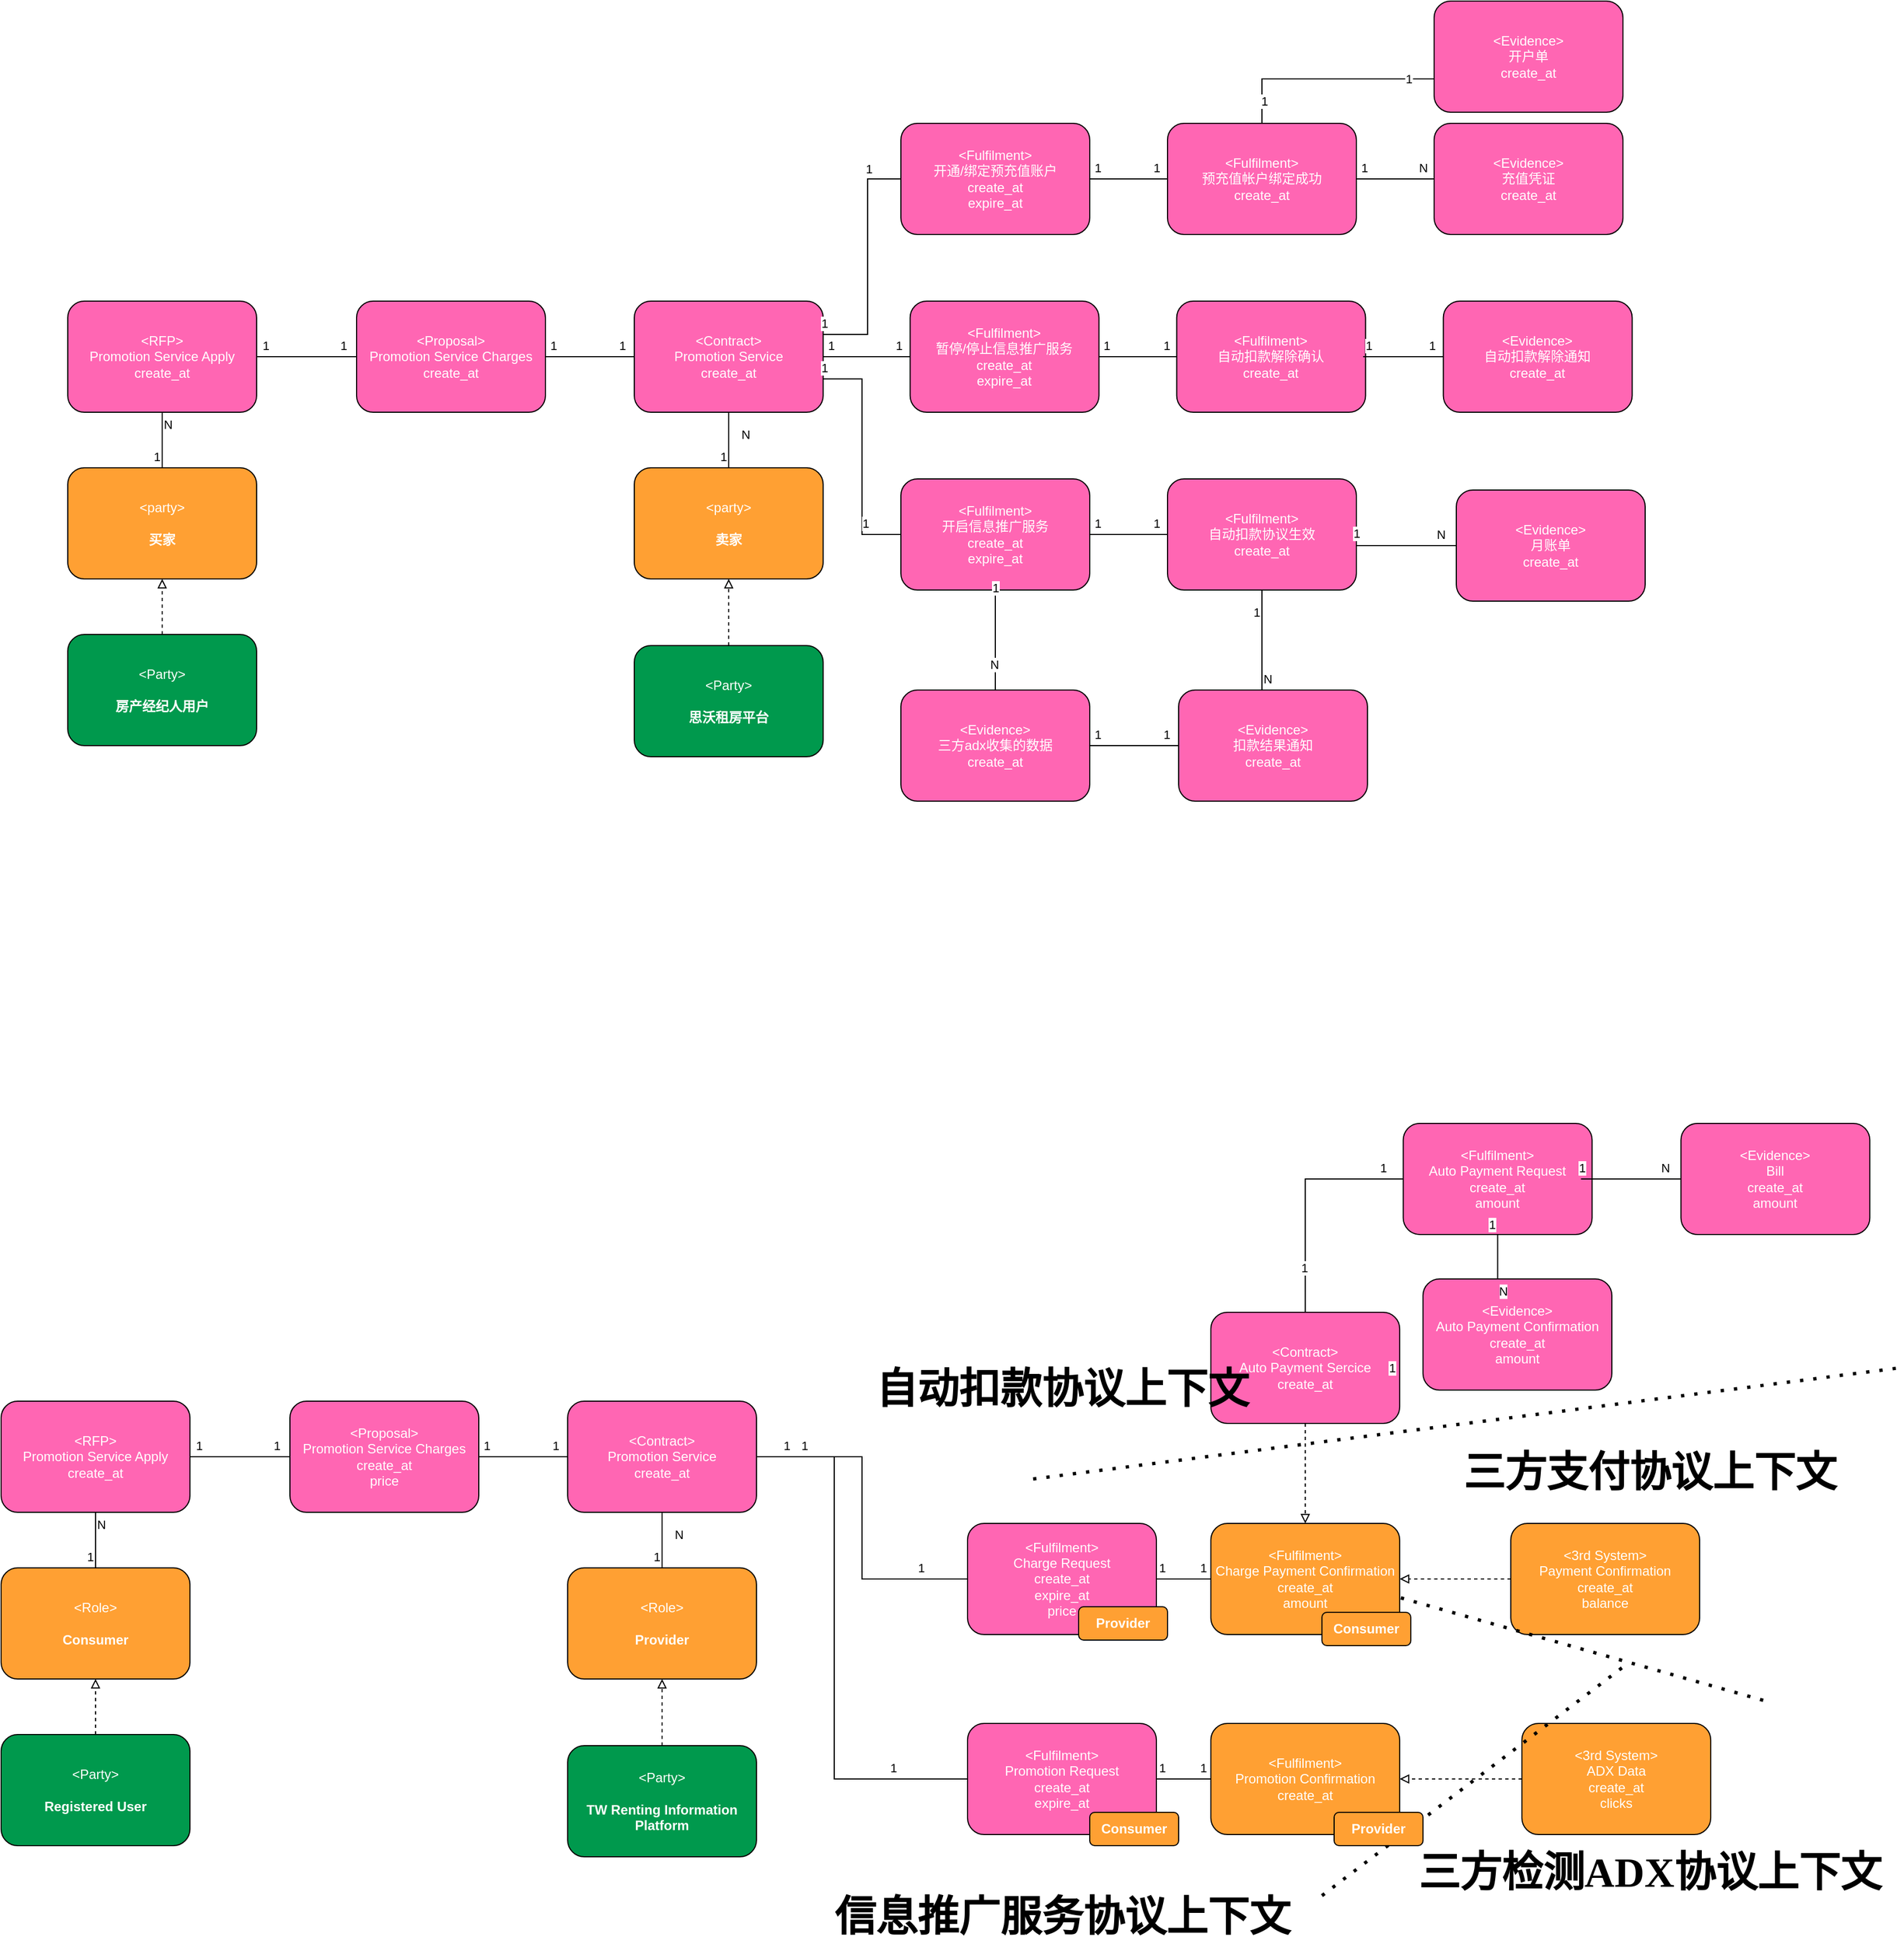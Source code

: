 <mxfile version="16.2.2" type="github">
  <diagram id="SvmL4DOkmR6AOWgww_nx" name="Page-1">
    <mxGraphModel dx="2021" dy="1094" grid="1" gridSize="10" guides="1" tooltips="1" connect="1" arrows="1" fold="1" page="1" pageScale="1" pageWidth="3300" pageHeight="4681" background="none" math="0" shadow="0">
      <root>
        <mxCell id="0" />
        <mxCell id="1" parent="0" />
        <object label="&lt;font color=&quot;#ffffff&quot;&gt;&amp;lt;%type%&amp;gt;&lt;br&gt;%name%&lt;br&gt;%createAt%&lt;br&gt;&lt;/font&gt;" placeholders="1" type="Proposal" name="Promotion Service Charges" createAt="create_at" id="SMkMiiwuOo15J6uWJtSO-1">
          <mxCell style="rounded=1;whiteSpace=wrap;html=1;fillColor=#FF66B3;noLabel=0;comic=0;recursiveResize=1;" vertex="1" parent="1">
            <mxGeometry x="1390" y="450" width="170" height="100" as="geometry" />
          </mxCell>
        </object>
        <object label="&lt;font color=&quot;#ffffff&quot;&gt;&amp;lt;%type%&amp;gt;&lt;br&gt;%name%&lt;br&gt;%createAt%&lt;br&gt;&lt;/font&gt;" placeholders="1" type="Contract" name="Promotion Service" createAt="create_at" id="SMkMiiwuOo15J6uWJtSO-2">
          <mxCell style="rounded=1;whiteSpace=wrap;html=1;fillColor=#FF66B3;noLabel=0;comic=0;recursiveResize=1;" vertex="1" parent="1">
            <mxGeometry x="1640" y="450" width="170" height="100" as="geometry" />
          </mxCell>
        </object>
        <object label="&lt;font color=&quot;#ffffff&quot;&gt;&amp;lt;%type%&amp;gt;&lt;br&gt;%name%&lt;br&gt;%createAt%&lt;br&gt;%expireAt%&lt;br&gt;&lt;/font&gt;" placeholders="1" type="Fulfilment" name="开启信息推广服务" createAt="create_at" expireAt="expire_at" id="SMkMiiwuOo15J6uWJtSO-3">
          <mxCell style="rounded=1;whiteSpace=wrap;html=1;fillColor=#FF66B3;noLabel=0;comic=0;recursiveResize=1;" vertex="1" parent="1">
            <mxGeometry x="1880" y="610" width="170" height="100" as="geometry" />
          </mxCell>
        </object>
        <object label="&lt;font color=&quot;#ffffff&quot;&gt;&amp;lt;%type%&amp;gt;&lt;br&gt;%name%&lt;br&gt;%createAt%&lt;br&gt;&lt;/font&gt;" placeholders="1" type="Fulfilment" name="自动扣款解除确认" createAt="create_at" id="SMkMiiwuOo15J6uWJtSO-4">
          <mxCell style="rounded=1;whiteSpace=wrap;html=1;fillColor=#FF66B3;noLabel=0;comic=0;recursiveResize=1;" vertex="1" parent="1">
            <mxGeometry x="2128.3" y="450" width="170" height="100" as="geometry" />
          </mxCell>
        </object>
        <object label="&lt;font color=&quot;#ffffff&quot;&gt;&amp;lt;%type%&amp;gt;&lt;br&gt;%name%&lt;br&gt;%createAt%&lt;br&gt;&lt;/font&gt;" placeholders="1" type="Fulfilment" name="自动扣款协议生效" createAt="create_at" id="SMkMiiwuOo15J6uWJtSO-5">
          <mxCell style="rounded=1;whiteSpace=wrap;html=1;fillColor=#FF66B3;noLabel=0;comic=0;recursiveResize=1;" vertex="1" parent="1">
            <mxGeometry x="2120" y="610" width="170" height="100" as="geometry" />
          </mxCell>
        </object>
        <object label="&lt;font color=&quot;#ffffff&quot;&gt;&amp;lt;%type%&amp;gt;&lt;br&gt;%name%&lt;br&gt;%createAt%&lt;br&gt;%expireAt%&lt;br&gt;&lt;/font&gt;" placeholders="1" type="Fulfilment" name="暂停/停止信息推广服务" createAt="create_at" expireAt="expire_at" id="SMkMiiwuOo15J6uWJtSO-6">
          <mxCell style="rounded=1;whiteSpace=wrap;html=1;fillColor=#FF66B3;noLabel=0;comic=0;recursiveResize=1;" vertex="1" parent="1">
            <mxGeometry x="1888.3" y="450" width="170" height="100" as="geometry" />
          </mxCell>
        </object>
        <object label="&lt;font color=&quot;#ffffff&quot;&gt;&amp;lt;%type%&amp;gt;&lt;br&gt;%name%&lt;br&gt;%createAt%&lt;br&gt;&lt;/font&gt;" placeholders="1" type="Evidence" name="扣款结果通知" createAt="create_at" id="SMkMiiwuOo15J6uWJtSO-11">
          <mxCell style="rounded=1;whiteSpace=wrap;html=1;fillColor=#FF66B3;noLabel=0;comic=0;recursiveResize=1;" vertex="1" parent="1">
            <mxGeometry x="2130" y="800" width="170" height="100" as="geometry" />
          </mxCell>
        </object>
        <object label="&lt;font color=&quot;#ffffff&quot;&gt;&amp;lt;%type%&amp;gt;&lt;br&gt;%name%&lt;br&gt;%createAt%&lt;br&gt;&lt;/font&gt;" placeholders="1" type="Evidence" name="三方adx收集的数据" createAt="create_at" id="SMkMiiwuOo15J6uWJtSO-12">
          <mxCell style="rounded=1;whiteSpace=wrap;html=1;fillColor=#FF66B3;noLabel=0;comic=0;recursiveResize=1;" vertex="1" parent="1">
            <mxGeometry x="1880" y="800" width="170" height="100" as="geometry" />
          </mxCell>
        </object>
        <mxCell id="SMkMiiwuOo15J6uWJtSO-13" style="edgeStyle=orthogonalEdgeStyle;rounded=0;orthogonalLoop=1;jettySize=auto;html=1;exitX=1;exitY=0.5;exitDx=0;exitDy=0;entryX=0;entryY=0.5;entryDx=0;entryDy=0;endArrow=none;endFill=0;" edge="1" parent="1" source="SMkMiiwuOo15J6uWJtSO-1" target="SMkMiiwuOo15J6uWJtSO-2">
          <mxGeometry relative="1" as="geometry">
            <mxPoint x="1670" y="510" as="sourcePoint" />
            <mxPoint x="1770" y="510" as="targetPoint" />
          </mxGeometry>
        </mxCell>
        <mxCell id="SMkMiiwuOo15J6uWJtSO-14" value="1" style="edgeLabel;html=1;align=center;verticalAlign=middle;resizable=0;points=[];" vertex="1" connectable="0" parent="SMkMiiwuOo15J6uWJtSO-13">
          <mxGeometry x="-0.82" relative="1" as="geometry">
            <mxPoint y="-10" as="offset" />
          </mxGeometry>
        </mxCell>
        <mxCell id="SMkMiiwuOo15J6uWJtSO-15" value="1" style="edgeLabel;html=1;align=center;verticalAlign=middle;resizable=0;points=[];" vertex="1" connectable="0" parent="SMkMiiwuOo15J6uWJtSO-13">
          <mxGeometry x="0.72" y="-1" relative="1" as="geometry">
            <mxPoint y="-11" as="offset" />
          </mxGeometry>
        </mxCell>
        <mxCell id="SMkMiiwuOo15J6uWJtSO-17" style="edgeStyle=orthogonalEdgeStyle;rounded=0;orthogonalLoop=1;jettySize=auto;html=1;exitX=1;exitY=0.5;exitDx=0;exitDy=0;entryX=0;entryY=0.5;entryDx=0;entryDy=0;endArrow=none;endFill=0;" edge="1" parent="1" source="SMkMiiwuOo15J6uWJtSO-2" target="SMkMiiwuOo15J6uWJtSO-6">
          <mxGeometry relative="1" as="geometry">
            <mxPoint x="1670" y="510" as="sourcePoint" />
            <mxPoint x="1770" y="510" as="targetPoint" />
            <Array as="points">
              <mxPoint x="1860" y="500" />
              <mxPoint x="1860" y="500" />
            </Array>
          </mxGeometry>
        </mxCell>
        <mxCell id="SMkMiiwuOo15J6uWJtSO-18" value="1" style="edgeLabel;html=1;align=center;verticalAlign=middle;resizable=0;points=[];" vertex="1" connectable="0" parent="SMkMiiwuOo15J6uWJtSO-17">
          <mxGeometry x="-0.82" relative="1" as="geometry">
            <mxPoint y="-10" as="offset" />
          </mxGeometry>
        </mxCell>
        <mxCell id="SMkMiiwuOo15J6uWJtSO-19" value="1" style="edgeLabel;html=1;align=center;verticalAlign=middle;resizable=0;points=[];" vertex="1" connectable="0" parent="SMkMiiwuOo15J6uWJtSO-17">
          <mxGeometry x="0.72" y="-1" relative="1" as="geometry">
            <mxPoint y="-11" as="offset" />
          </mxGeometry>
        </mxCell>
        <mxCell id="SMkMiiwuOo15J6uWJtSO-20" style="edgeStyle=orthogonalEdgeStyle;rounded=0;orthogonalLoop=1;jettySize=auto;html=1;exitX=1;exitY=0.5;exitDx=0;exitDy=0;entryX=0;entryY=0.5;entryDx=0;entryDy=0;endArrow=none;endFill=0;" edge="1" parent="1" source="SMkMiiwuOo15J6uWJtSO-2" target="SMkMiiwuOo15J6uWJtSO-3">
          <mxGeometry relative="1" as="geometry">
            <mxPoint x="1820" y="510" as="sourcePoint" />
            <mxPoint x="1890" y="450" as="targetPoint" />
            <Array as="points">
              <mxPoint x="1810" y="520" />
              <mxPoint x="1845" y="520" />
              <mxPoint x="1845" y="660" />
            </Array>
          </mxGeometry>
        </mxCell>
        <mxCell id="SMkMiiwuOo15J6uWJtSO-21" value="1" style="edgeLabel;html=1;align=center;verticalAlign=middle;resizable=0;points=[];" vertex="1" connectable="0" parent="SMkMiiwuOo15J6uWJtSO-20">
          <mxGeometry x="-0.82" relative="1" as="geometry">
            <mxPoint y="-10" as="offset" />
          </mxGeometry>
        </mxCell>
        <mxCell id="SMkMiiwuOo15J6uWJtSO-22" value="1" style="edgeLabel;html=1;align=center;verticalAlign=middle;resizable=0;points=[];" vertex="1" connectable="0" parent="SMkMiiwuOo15J6uWJtSO-20">
          <mxGeometry x="0.72" y="-1" relative="1" as="geometry">
            <mxPoint y="-11" as="offset" />
          </mxGeometry>
        </mxCell>
        <mxCell id="SMkMiiwuOo15J6uWJtSO-23" style="edgeStyle=orthogonalEdgeStyle;rounded=0;orthogonalLoop=1;jettySize=auto;html=1;exitX=1;exitY=0.5;exitDx=0;exitDy=0;entryX=0;entryY=0.5;entryDx=0;entryDy=0;endArrow=none;endFill=0;" edge="1" parent="1" source="SMkMiiwuOo15J6uWJtSO-3" target="SMkMiiwuOo15J6uWJtSO-5">
          <mxGeometry relative="1" as="geometry">
            <mxPoint x="1820" y="550" as="sourcePoint" />
            <mxPoint x="1890" y="670" as="targetPoint" />
            <Array as="points">
              <mxPoint x="2100" y="660" />
              <mxPoint x="2100" y="660" />
            </Array>
          </mxGeometry>
        </mxCell>
        <mxCell id="SMkMiiwuOo15J6uWJtSO-24" value="1" style="edgeLabel;html=1;align=center;verticalAlign=middle;resizable=0;points=[];" vertex="1" connectable="0" parent="SMkMiiwuOo15J6uWJtSO-23">
          <mxGeometry x="-0.82" relative="1" as="geometry">
            <mxPoint y="-10" as="offset" />
          </mxGeometry>
        </mxCell>
        <mxCell id="SMkMiiwuOo15J6uWJtSO-25" value="1" style="edgeLabel;html=1;align=center;verticalAlign=middle;resizable=0;points=[];" vertex="1" connectable="0" parent="SMkMiiwuOo15J6uWJtSO-23">
          <mxGeometry x="0.72" y="-1" relative="1" as="geometry">
            <mxPoint y="-11" as="offset" />
          </mxGeometry>
        </mxCell>
        <mxCell id="SMkMiiwuOo15J6uWJtSO-26" style="edgeStyle=orthogonalEdgeStyle;rounded=0;orthogonalLoop=1;jettySize=auto;html=1;exitX=1;exitY=0.5;exitDx=0;exitDy=0;entryX=0;entryY=0.5;entryDx=0;entryDy=0;endArrow=none;endFill=0;" edge="1" parent="1" source="SMkMiiwuOo15J6uWJtSO-6" target="SMkMiiwuOo15J6uWJtSO-4">
          <mxGeometry relative="1" as="geometry">
            <mxPoint x="2056.08" y="690" as="sourcePoint" />
            <mxPoint x="2126.08" y="690" as="targetPoint" />
            <Array as="points">
              <mxPoint x="2091.08" y="500" />
              <mxPoint x="2091.08" y="500" />
            </Array>
          </mxGeometry>
        </mxCell>
        <mxCell id="SMkMiiwuOo15J6uWJtSO-27" value="1" style="edgeLabel;html=1;align=center;verticalAlign=middle;resizable=0;points=[];" vertex="1" connectable="0" parent="SMkMiiwuOo15J6uWJtSO-26">
          <mxGeometry x="-0.82" relative="1" as="geometry">
            <mxPoint y="-10" as="offset" />
          </mxGeometry>
        </mxCell>
        <mxCell id="SMkMiiwuOo15J6uWJtSO-28" value="1" style="edgeLabel;html=1;align=center;verticalAlign=middle;resizable=0;points=[];" vertex="1" connectable="0" parent="SMkMiiwuOo15J6uWJtSO-26">
          <mxGeometry x="0.72" y="-1" relative="1" as="geometry">
            <mxPoint y="-11" as="offset" />
          </mxGeometry>
        </mxCell>
        <object label="&lt;font color=&quot;#ffffff&quot;&gt;&amp;lt;%type%&amp;gt;&lt;br&gt;%name%&lt;br&gt;%createAt%&lt;br&gt;&lt;/font&gt;" placeholders="1" type="Evidence" name="自动扣款解除通知" createAt="create_at" id="SMkMiiwuOo15J6uWJtSO-29">
          <mxCell style="rounded=1;whiteSpace=wrap;html=1;fillColor=#FF66B3;noLabel=0;comic=0;recursiveResize=1;" vertex="1" parent="1">
            <mxGeometry x="2368.3" y="450" width="170" height="100" as="geometry" />
          </mxCell>
        </object>
        <mxCell id="SMkMiiwuOo15J6uWJtSO-31" style="edgeStyle=orthogonalEdgeStyle;rounded=0;orthogonalLoop=1;jettySize=auto;html=1;exitX=1;exitY=0.5;exitDx=0;exitDy=0;entryX=0;entryY=0.5;entryDx=0;entryDy=0;endArrow=none;endFill=0;" edge="1" parent="1" source="SMkMiiwuOo15J6uWJtSO-4" target="SMkMiiwuOo15J6uWJtSO-29">
          <mxGeometry relative="1" as="geometry">
            <mxPoint x="1776.08" y="570" as="sourcePoint" />
            <mxPoint x="1876.08" y="570" as="targetPoint" />
            <Array as="points">
              <mxPoint x="2296.08" y="500" />
              <mxPoint x="2296.08" y="500" />
            </Array>
          </mxGeometry>
        </mxCell>
        <mxCell id="SMkMiiwuOo15J6uWJtSO-32" value="1" style="edgeLabel;html=1;align=center;verticalAlign=middle;resizable=0;points=[];" vertex="1" connectable="0" parent="SMkMiiwuOo15J6uWJtSO-31">
          <mxGeometry x="-0.82" relative="1" as="geometry">
            <mxPoint y="-10" as="offset" />
          </mxGeometry>
        </mxCell>
        <mxCell id="SMkMiiwuOo15J6uWJtSO-33" value="1" style="edgeLabel;html=1;align=center;verticalAlign=middle;resizable=0;points=[];" vertex="1" connectable="0" parent="SMkMiiwuOo15J6uWJtSO-31">
          <mxGeometry x="0.72" y="-1" relative="1" as="geometry">
            <mxPoint y="-11" as="offset" />
          </mxGeometry>
        </mxCell>
        <mxCell id="SMkMiiwuOo15J6uWJtSO-37" style="edgeStyle=orthogonalEdgeStyle;rounded=0;orthogonalLoop=1;jettySize=auto;html=1;exitX=1;exitY=0.5;exitDx=0;exitDy=0;endArrow=none;endFill=0;entryX=0;entryY=0.5;entryDx=0;entryDy=0;" edge="1" parent="1" source="SMkMiiwuOo15J6uWJtSO-12" target="SMkMiiwuOo15J6uWJtSO-11">
          <mxGeometry relative="1" as="geometry">
            <mxPoint x="2120" y="860" as="sourcePoint" />
            <mxPoint x="2180" y="850" as="targetPoint" />
            <Array as="points" />
          </mxGeometry>
        </mxCell>
        <mxCell id="SMkMiiwuOo15J6uWJtSO-38" value="1" style="edgeLabel;html=1;align=center;verticalAlign=middle;resizable=0;points=[];" vertex="1" connectable="0" parent="SMkMiiwuOo15J6uWJtSO-37">
          <mxGeometry x="-0.82" relative="1" as="geometry">
            <mxPoint y="-10" as="offset" />
          </mxGeometry>
        </mxCell>
        <mxCell id="SMkMiiwuOo15J6uWJtSO-39" value="1" style="edgeLabel;html=1;align=center;verticalAlign=middle;resizable=0;points=[];" vertex="1" connectable="0" parent="SMkMiiwuOo15J6uWJtSO-37">
          <mxGeometry x="0.72" y="-1" relative="1" as="geometry">
            <mxPoint y="-11" as="offset" />
          </mxGeometry>
        </mxCell>
        <mxCell id="SMkMiiwuOo15J6uWJtSO-40" style="edgeStyle=orthogonalEdgeStyle;rounded=0;orthogonalLoop=1;jettySize=auto;html=1;exitX=0.5;exitY=1;exitDx=0;exitDy=0;endArrow=none;endFill=0;entryX=0.5;entryY=0;entryDx=0;entryDy=0;" edge="1" parent="1" source="SMkMiiwuOo15J6uWJtSO-3" target="SMkMiiwuOo15J6uWJtSO-12">
          <mxGeometry relative="1" as="geometry">
            <mxPoint x="1780" y="670" as="sourcePoint" />
            <mxPoint x="2040" y="790" as="targetPoint" />
          </mxGeometry>
        </mxCell>
        <mxCell id="SMkMiiwuOo15J6uWJtSO-41" value="1" style="edgeLabel;html=1;align=center;verticalAlign=middle;resizable=0;points=[];" vertex="1" connectable="0" parent="SMkMiiwuOo15J6uWJtSO-40">
          <mxGeometry x="-0.82" relative="1" as="geometry">
            <mxPoint y="-10" as="offset" />
          </mxGeometry>
        </mxCell>
        <mxCell id="SMkMiiwuOo15J6uWJtSO-42" value="N" style="edgeLabel;html=1;align=center;verticalAlign=middle;resizable=0;points=[];" vertex="1" connectable="0" parent="SMkMiiwuOo15J6uWJtSO-40">
          <mxGeometry x="0.72" y="-1" relative="1" as="geometry">
            <mxPoint y="-11" as="offset" />
          </mxGeometry>
        </mxCell>
        <object label="" n="1" m="*" id="SMkMiiwuOo15J6uWJtSO-43">
          <mxCell style="edgeStyle=orthogonalEdgeStyle;rounded=0;orthogonalLoop=1;jettySize=auto;html=1;exitX=0.5;exitY=1;exitDx=0;exitDy=0;endArrow=none;endFill=0;" edge="1" parent="1" source="SMkMiiwuOo15J6uWJtSO-5" target="SMkMiiwuOo15J6uWJtSO-11">
            <mxGeometry relative="1" as="geometry">
              <mxPoint x="1780" y="670" as="sourcePoint" />
              <mxPoint x="1870" y="670" as="targetPoint" />
              <Array as="points">
                <mxPoint x="2205" y="780" />
                <mxPoint x="2205" y="780" />
              </Array>
            </mxGeometry>
          </mxCell>
        </object>
        <mxCell id="SMkMiiwuOo15J6uWJtSO-44" value="1" style="edgeLabel;html=1;align=center;verticalAlign=middle;resizable=0;points=[];" vertex="1" connectable="0" parent="SMkMiiwuOo15J6uWJtSO-43">
          <mxGeometry x="0.154" y="3" relative="1" as="geometry">
            <mxPoint x="-8" y="-32" as="offset" />
          </mxGeometry>
        </mxCell>
        <mxCell id="SMkMiiwuOo15J6uWJtSO-45" value="N" style="edgeLabel;html=1;align=center;verticalAlign=middle;resizable=0;points=[];" vertex="1" connectable="0" parent="SMkMiiwuOo15J6uWJtSO-43">
          <mxGeometry x="0.154" relative="1" as="geometry">
            <mxPoint x="5" y="28" as="offset" />
          </mxGeometry>
        </mxCell>
        <object label="&lt;font color=&quot;#ffffff&quot;&gt;&amp;lt;%type%&amp;gt;&lt;br&gt;&lt;br&gt;&lt;b&gt;%name%&lt;/b&gt;&lt;br&gt;&lt;/font&gt;" placeholders="1" type="Party" name="房产经纪人用户" id="SMkMiiwuOo15J6uWJtSO-47">
          <mxCell style="rounded=1;whiteSpace=wrap;html=1;noLabel=0;comic=0;recursiveResize=1;fillColor=#00994D;" vertex="1" parent="1">
            <mxGeometry x="1130" y="750" width="170" height="100" as="geometry" />
          </mxCell>
        </object>
        <object label="&lt;font color=&quot;#ffffff&quot;&gt;&amp;lt;%type%&amp;gt;&lt;br&gt;&lt;br&gt;&lt;b&gt;%name%&lt;/b&gt;&lt;br&gt;&lt;/font&gt;" placeholders="1" type="Party" name="思沃租房平台" id="SMkMiiwuOo15J6uWJtSO-48">
          <mxCell style="rounded=1;whiteSpace=wrap;html=1;noLabel=0;comic=0;recursiveResize=1;fillColor=#00994D;" vertex="1" parent="1">
            <mxGeometry x="1640" y="760" width="170" height="100" as="geometry" />
          </mxCell>
        </object>
        <object label="&lt;font color=&quot;#ffffff&quot;&gt;&amp;lt;%type%&amp;gt;&lt;br&gt;&lt;br&gt;&lt;b&gt;%name%&lt;/b&gt;&lt;br&gt;&lt;/font&gt;" placeholders="1" type="party" name="买家" id="SMkMiiwuOo15J6uWJtSO-49">
          <mxCell style="rounded=1;whiteSpace=wrap;html=1;noLabel=0;comic=0;recursiveResize=1;fillColor=#FFA033;" vertex="1" parent="1">
            <mxGeometry x="1130" y="600" width="170" height="100" as="geometry" />
          </mxCell>
        </object>
        <object label="&lt;font color=&quot;#ffffff&quot;&gt;&amp;lt;%type%&amp;gt;&lt;br&gt;&lt;br&gt;&lt;b&gt;%name%&lt;/b&gt;&lt;br&gt;&lt;/font&gt;" placeholders="1" type="party" name="卖家" id="SMkMiiwuOo15J6uWJtSO-50">
          <mxCell style="rounded=1;whiteSpace=wrap;html=1;noLabel=0;comic=0;recursiveResize=1;fillColor=#FFA033;" vertex="1" parent="1">
            <mxGeometry x="1640" y="600" width="170" height="100" as="geometry" />
          </mxCell>
        </object>
        <object label="&lt;font color=&quot;#ffffff&quot;&gt;&amp;lt;%type%&amp;gt;&lt;br&gt;%name%&lt;br&gt;%createAt%&lt;br&gt;&lt;/font&gt;" placeholders="1" type="Evidence" name="月账单" createAt="create_at" id="SMkMiiwuOo15J6uWJtSO-51">
          <mxCell style="rounded=1;whiteSpace=wrap;html=1;fillColor=#FF66B3;noLabel=0;comic=0;recursiveResize=1;" vertex="1" parent="1">
            <mxGeometry x="2380" y="620" width="170" height="100" as="geometry" />
          </mxCell>
        </object>
        <mxCell id="SMkMiiwuOo15J6uWJtSO-52" style="edgeStyle=orthogonalEdgeStyle;rounded=0;orthogonalLoop=1;jettySize=auto;html=1;endArrow=none;endFill=0;entryX=0;entryY=0.5;entryDx=0;entryDy=0;exitX=1;exitY=0.5;exitDx=0;exitDy=0;" edge="1" parent="1" source="SMkMiiwuOo15J6uWJtSO-5" target="SMkMiiwuOo15J6uWJtSO-51">
          <mxGeometry relative="1" as="geometry">
            <mxPoint x="1960" y="700" as="sourcePoint" />
            <mxPoint x="1975" y="810" as="targetPoint" />
            <Array as="points">
              <mxPoint x="2290" y="670" />
              <mxPoint x="2360" y="670" />
            </Array>
          </mxGeometry>
        </mxCell>
        <mxCell id="SMkMiiwuOo15J6uWJtSO-53" value="1" style="edgeLabel;html=1;align=center;verticalAlign=middle;resizable=0;points=[];" vertex="1" connectable="0" parent="SMkMiiwuOo15J6uWJtSO-52">
          <mxGeometry x="-0.82" relative="1" as="geometry">
            <mxPoint y="-10" as="offset" />
          </mxGeometry>
        </mxCell>
        <mxCell id="SMkMiiwuOo15J6uWJtSO-54" value="N" style="edgeLabel;html=1;align=center;verticalAlign=middle;resizable=0;points=[];" vertex="1" connectable="0" parent="SMkMiiwuOo15J6uWJtSO-52">
          <mxGeometry x="0.72" y="-1" relative="1" as="geometry">
            <mxPoint y="-11" as="offset" />
          </mxGeometry>
        </mxCell>
        <object label="&lt;font color=&quot;#ffffff&quot;&gt;&amp;lt;%type%&amp;gt;&lt;br&gt;%name%&lt;br&gt;%createAt%&lt;br&gt;%expireAt%&lt;br&gt;&lt;/font&gt;" placeholders="1" type="Fulfilment" name="开通/绑定预充值账户" createAt="create_at" expireAt="expire_at" id="SMkMiiwuOo15J6uWJtSO-55">
          <mxCell style="rounded=1;whiteSpace=wrap;html=1;fillColor=#FF66B3;noLabel=0;comic=0;recursiveResize=1;" vertex="1" parent="1">
            <mxGeometry x="1880" y="290" width="170" height="100" as="geometry" />
          </mxCell>
        </object>
        <mxCell id="SMkMiiwuOo15J6uWJtSO-56" style="edgeStyle=orthogonalEdgeStyle;rounded=0;orthogonalLoop=1;jettySize=auto;html=1;entryX=0;entryY=0.5;entryDx=0;entryDy=0;endArrow=none;endFill=0;" edge="1" parent="1" target="SMkMiiwuOo15J6uWJtSO-55">
          <mxGeometry relative="1" as="geometry">
            <mxPoint x="1810" y="500" as="sourcePoint" />
            <mxPoint x="1870" y="500" as="targetPoint" />
            <Array as="points">
              <mxPoint x="1810" y="480" />
              <mxPoint x="1850" y="480" />
              <mxPoint x="1850" y="340" />
            </Array>
          </mxGeometry>
        </mxCell>
        <mxCell id="SMkMiiwuOo15J6uWJtSO-57" value="1" style="edgeLabel;html=1;align=center;verticalAlign=middle;resizable=0;points=[];" vertex="1" connectable="0" parent="SMkMiiwuOo15J6uWJtSO-56">
          <mxGeometry x="-0.82" relative="1" as="geometry">
            <mxPoint y="-10" as="offset" />
          </mxGeometry>
        </mxCell>
        <mxCell id="SMkMiiwuOo15J6uWJtSO-58" value="1" style="edgeLabel;html=1;align=center;verticalAlign=middle;resizable=0;points=[];" vertex="1" connectable="0" parent="SMkMiiwuOo15J6uWJtSO-56">
          <mxGeometry x="0.72" y="-1" relative="1" as="geometry">
            <mxPoint y="-11" as="offset" />
          </mxGeometry>
        </mxCell>
        <object label="&lt;font color=&quot;#ffffff&quot;&gt;&amp;lt;%type%&amp;gt;&lt;br&gt;%name%&lt;br&gt;%createAt%&lt;br&gt;&lt;/font&gt;" placeholders="1" type="Fulfilment" name="预充值帐户绑定成功" createAt="create_at" id="SMkMiiwuOo15J6uWJtSO-59">
          <mxCell style="rounded=1;whiteSpace=wrap;html=1;fillColor=#FF66B3;noLabel=0;comic=0;recursiveResize=1;" vertex="1" parent="1">
            <mxGeometry x="2120" y="290" width="170" height="100" as="geometry" />
          </mxCell>
        </object>
        <mxCell id="SMkMiiwuOo15J6uWJtSO-60" style="edgeStyle=orthogonalEdgeStyle;rounded=0;orthogonalLoop=1;jettySize=auto;html=1;exitX=1;exitY=0.5;exitDx=0;exitDy=0;entryX=0;entryY=0.5;entryDx=0;entryDy=0;endArrow=none;endFill=0;" edge="1" parent="1" source="SMkMiiwuOo15J6uWJtSO-55" target="SMkMiiwuOo15J6uWJtSO-59">
          <mxGeometry relative="1" as="geometry">
            <mxPoint x="1890" y="400" as="sourcePoint" />
            <mxPoint x="1990" y="400" as="targetPoint" />
          </mxGeometry>
        </mxCell>
        <mxCell id="SMkMiiwuOo15J6uWJtSO-61" value="1" style="edgeLabel;html=1;align=center;verticalAlign=middle;resizable=0;points=[];" vertex="1" connectable="0" parent="SMkMiiwuOo15J6uWJtSO-60">
          <mxGeometry x="-0.82" relative="1" as="geometry">
            <mxPoint y="-10" as="offset" />
          </mxGeometry>
        </mxCell>
        <mxCell id="SMkMiiwuOo15J6uWJtSO-62" value="1" style="edgeLabel;html=1;align=center;verticalAlign=middle;resizable=0;points=[];" vertex="1" connectable="0" parent="SMkMiiwuOo15J6uWJtSO-60">
          <mxGeometry x="0.72" y="-1" relative="1" as="geometry">
            <mxPoint y="-11" as="offset" />
          </mxGeometry>
        </mxCell>
        <object label="&lt;font color=&quot;#ffffff&quot;&gt;&amp;lt;%type%&amp;gt;&lt;br&gt;%name%&lt;br&gt;%createAt%&lt;br&gt;&lt;/font&gt;" placeholders="1" type="RFP" name="Promotion Service Apply" createAt="create_at" id="SMkMiiwuOo15J6uWJtSO-63">
          <mxCell style="rounded=1;whiteSpace=wrap;html=1;fillColor=#FF66B3;noLabel=0;comic=0;recursiveResize=1;" vertex="1" parent="1">
            <mxGeometry x="1130" y="450" width="170" height="100" as="geometry" />
          </mxCell>
        </object>
        <mxCell id="SMkMiiwuOo15J6uWJtSO-65" style="edgeStyle=orthogonalEdgeStyle;rounded=0;orthogonalLoop=1;jettySize=auto;html=1;exitX=1;exitY=0.5;exitDx=0;exitDy=0;endArrow=none;endFill=0;" edge="1" parent="1" source="SMkMiiwuOo15J6uWJtSO-63">
          <mxGeometry relative="1" as="geometry">
            <mxPoint x="1620" y="570" as="sourcePoint" />
            <mxPoint x="1390" y="500" as="targetPoint" />
          </mxGeometry>
        </mxCell>
        <mxCell id="SMkMiiwuOo15J6uWJtSO-66" value="1" style="edgeLabel;html=1;align=center;verticalAlign=middle;resizable=0;points=[];" vertex="1" connectable="0" parent="SMkMiiwuOo15J6uWJtSO-65">
          <mxGeometry x="-0.82" relative="1" as="geometry">
            <mxPoint y="-10" as="offset" />
          </mxGeometry>
        </mxCell>
        <mxCell id="SMkMiiwuOo15J6uWJtSO-67" value="1" style="edgeLabel;html=1;align=center;verticalAlign=middle;resizable=0;points=[];" vertex="1" connectable="0" parent="SMkMiiwuOo15J6uWJtSO-65">
          <mxGeometry x="0.72" y="-1" relative="1" as="geometry">
            <mxPoint y="-11" as="offset" />
          </mxGeometry>
        </mxCell>
        <mxCell id="SMkMiiwuOo15J6uWJtSO-69" style="edgeStyle=none;rounded=0;orthogonalLoop=1;jettySize=auto;html=1;exitX=0.5;exitY=0;exitDx=0;exitDy=0;endArrow=block;endFill=0;dashed=1;entryX=0.5;entryY=1;entryDx=0;entryDy=0;" edge="1" parent="1" source="SMkMiiwuOo15J6uWJtSO-47" target="SMkMiiwuOo15J6uWJtSO-49">
          <mxGeometry relative="1" as="geometry">
            <mxPoint x="1630" y="570" as="sourcePoint" />
            <mxPoint x="1700" y="570" as="targetPoint" />
          </mxGeometry>
        </mxCell>
        <object label="" n="1" m="*" id="SMkMiiwuOo15J6uWJtSO-70">
          <mxCell style="edgeStyle=orthogonalEdgeStyle;rounded=0;orthogonalLoop=1;jettySize=auto;html=1;endArrow=none;endFill=0;entryX=0.5;entryY=1;entryDx=0;entryDy=0;" edge="1" parent="1" source="SMkMiiwuOo15J6uWJtSO-49" target="SMkMiiwuOo15J6uWJtSO-63">
            <mxGeometry relative="1" as="geometry">
              <mxPoint x="1620" y="570" as="sourcePoint" />
              <mxPoint x="1710" y="570" as="targetPoint" />
            </mxGeometry>
          </mxCell>
        </object>
        <mxCell id="SMkMiiwuOo15J6uWJtSO-71" value="1" style="edgeLabel;html=1;align=center;verticalAlign=middle;resizable=0;points=[];" vertex="1" connectable="0" parent="SMkMiiwuOo15J6uWJtSO-70">
          <mxGeometry x="0.154" y="3" relative="1" as="geometry">
            <mxPoint x="-2" y="19" as="offset" />
          </mxGeometry>
        </mxCell>
        <mxCell id="SMkMiiwuOo15J6uWJtSO-72" value="N" style="edgeLabel;html=1;align=center;verticalAlign=middle;resizable=0;points=[];" vertex="1" connectable="0" parent="SMkMiiwuOo15J6uWJtSO-70">
          <mxGeometry x="0.154" relative="1" as="geometry">
            <mxPoint x="5" y="-10" as="offset" />
          </mxGeometry>
        </mxCell>
        <mxCell id="SMkMiiwuOo15J6uWJtSO-73" style="edgeStyle=none;rounded=0;orthogonalLoop=1;jettySize=auto;html=1;exitX=0.5;exitY=0;exitDx=0;exitDy=0;endArrow=block;endFill=0;dashed=1;" edge="1" parent="1" source="SMkMiiwuOo15J6uWJtSO-48" target="SMkMiiwuOo15J6uWJtSO-50">
          <mxGeometry relative="1" as="geometry">
            <mxPoint x="1724.44" y="940" as="sourcePoint" />
            <mxPoint x="1724" y="890" as="targetPoint" />
          </mxGeometry>
        </mxCell>
        <object label="" n="1" m="*" id="SMkMiiwuOo15J6uWJtSO-74">
          <mxCell style="edgeStyle=orthogonalEdgeStyle;rounded=0;orthogonalLoop=1;jettySize=auto;html=1;exitX=0.5;exitY=0;exitDx=0;exitDy=0;endArrow=none;endFill=0;entryX=0.5;entryY=1;entryDx=0;entryDy=0;" edge="1" parent="1" source="SMkMiiwuOo15J6uWJtSO-50" target="SMkMiiwuOo15J6uWJtSO-2">
            <mxGeometry relative="1" as="geometry">
              <mxPoint x="1620" y="750" as="sourcePoint" />
              <mxPoint x="1710" y="750" as="targetPoint" />
            </mxGeometry>
          </mxCell>
        </object>
        <mxCell id="SMkMiiwuOo15J6uWJtSO-75" value="1" style="edgeLabel;html=1;align=center;verticalAlign=middle;resizable=0;points=[];" vertex="1" connectable="0" parent="SMkMiiwuOo15J6uWJtSO-74">
          <mxGeometry x="0.154" y="3" relative="1" as="geometry">
            <mxPoint x="-2" y="19" as="offset" />
          </mxGeometry>
        </mxCell>
        <mxCell id="SMkMiiwuOo15J6uWJtSO-76" value="N" style="edgeLabel;html=1;align=center;verticalAlign=middle;resizable=0;points=[];" vertex="1" connectable="0" parent="SMkMiiwuOo15J6uWJtSO-74">
          <mxGeometry x="0.154" relative="1" as="geometry">
            <mxPoint x="15" y="-1" as="offset" />
          </mxGeometry>
        </mxCell>
        <object label="&lt;font color=&quot;#ffffff&quot;&gt;&amp;lt;%type%&amp;gt;&lt;br&gt;%name%&lt;br&gt;%createAt%&lt;br&gt;&lt;/font&gt;" placeholders="1" type="Evidence" name="充值凭证" createAt="create_at" id="SMkMiiwuOo15J6uWJtSO-77">
          <mxCell style="rounded=1;whiteSpace=wrap;html=1;fillColor=#FF66B3;noLabel=0;comic=0;recursiveResize=1;" vertex="1" parent="1">
            <mxGeometry x="2360" y="290" width="170" height="100" as="geometry" />
          </mxCell>
        </object>
        <mxCell id="SMkMiiwuOo15J6uWJtSO-78" style="edgeStyle=orthogonalEdgeStyle;rounded=0;orthogonalLoop=1;jettySize=auto;html=1;endArrow=none;endFill=0;" edge="1" parent="1" source="SMkMiiwuOo15J6uWJtSO-59" target="SMkMiiwuOo15J6uWJtSO-77">
          <mxGeometry relative="1" as="geometry">
            <mxPoint x="2290" y="350" as="sourcePoint" />
            <mxPoint x="2360" y="350" as="targetPoint" />
            <Array as="points" />
          </mxGeometry>
        </mxCell>
        <mxCell id="SMkMiiwuOo15J6uWJtSO-79" value="1" style="edgeLabel;html=1;align=center;verticalAlign=middle;resizable=0;points=[];" vertex="1" connectable="0" parent="SMkMiiwuOo15J6uWJtSO-78">
          <mxGeometry x="-0.82" relative="1" as="geometry">
            <mxPoint y="-10" as="offset" />
          </mxGeometry>
        </mxCell>
        <mxCell id="SMkMiiwuOo15J6uWJtSO-80" value="N" style="edgeLabel;html=1;align=center;verticalAlign=middle;resizable=0;points=[];" vertex="1" connectable="0" parent="SMkMiiwuOo15J6uWJtSO-78">
          <mxGeometry x="0.72" y="-1" relative="1" as="geometry">
            <mxPoint y="-11" as="offset" />
          </mxGeometry>
        </mxCell>
        <object label="&lt;font color=&quot;#ffffff&quot;&gt;&amp;lt;%type%&amp;gt;&lt;br&gt;%name%&lt;br&gt;%createAt%&lt;br&gt;&lt;/font&gt;" placeholders="1" type="Evidence" name="开户单" createAt="create_at" id="SMkMiiwuOo15J6uWJtSO-81">
          <mxCell style="rounded=1;whiteSpace=wrap;html=1;fillColor=#FF66B3;noLabel=0;comic=0;recursiveResize=1;" vertex="1" parent="1">
            <mxGeometry x="2360" y="180" width="170" height="100" as="geometry" />
          </mxCell>
        </object>
        <object label="" n="1" m="*" id="SMkMiiwuOo15J6uWJtSO-82">
          <mxCell style="edgeStyle=orthogonalEdgeStyle;rounded=0;orthogonalLoop=1;jettySize=auto;html=1;endArrow=none;endFill=0;entryX=0;entryY=0.5;entryDx=0;entryDy=0;exitX=0.5;exitY=0;exitDx=0;exitDy=0;" edge="1" parent="1" source="SMkMiiwuOo15J6uWJtSO-59" target="SMkMiiwuOo15J6uWJtSO-81">
            <mxGeometry relative="1" as="geometry">
              <mxPoint x="2180.0" y="470" as="sourcePoint" />
              <mxPoint x="2180.0" y="420" as="targetPoint" />
              <Array as="points">
                <mxPoint x="2204.8" y="250" />
                <mxPoint x="2359.8" y="250" />
              </Array>
            </mxGeometry>
          </mxCell>
        </object>
        <mxCell id="SMkMiiwuOo15J6uWJtSO-83" value="1" style="edgeLabel;html=1;align=center;verticalAlign=middle;resizable=0;points=[];" vertex="1" connectable="0" parent="SMkMiiwuOo15J6uWJtSO-82">
          <mxGeometry x="0.154" y="3" relative="1" as="geometry">
            <mxPoint x="-82" y="23" as="offset" />
          </mxGeometry>
        </mxCell>
        <mxCell id="SMkMiiwuOo15J6uWJtSO-84" value="1" style="edgeLabel;html=1;align=center;verticalAlign=middle;resizable=0;points=[];" vertex="1" connectable="0" parent="SMkMiiwuOo15J6uWJtSO-82">
          <mxGeometry x="0.154" relative="1" as="geometry">
            <mxPoint x="48" as="offset" />
          </mxGeometry>
        </mxCell>
        <object label="&lt;font color=&quot;#ffffff&quot;&gt;&amp;lt;%type%&amp;gt;&lt;br&gt;%name%&lt;br&gt;%createAt%&lt;br&gt;%price%&lt;br&gt;&lt;/font&gt;" placeholders="1" type="Proposal" name="Promotion Service Charges" createAt="create_at" price="price" id="SMkMiiwuOo15J6uWJtSO-85">
          <mxCell style="rounded=1;whiteSpace=wrap;html=1;fillColor=#FF66B3;noLabel=0;comic=0;recursiveResize=1;" vertex="1" parent="1">
            <mxGeometry x="1330" y="1440" width="170" height="100" as="geometry" />
          </mxCell>
        </object>
        <object label="&lt;font color=&quot;#ffffff&quot;&gt;&amp;lt;%type%&amp;gt;&lt;br&gt;%name%&lt;br&gt;%createAt%&lt;br&gt;&lt;/font&gt;" placeholders="1" type="Contract" name="Promotion Service" createAt="create_at" id="SMkMiiwuOo15J6uWJtSO-86">
          <mxCell style="rounded=1;whiteSpace=wrap;html=1;fillColor=#FF66B3;noLabel=0;comic=0;recursiveResize=1;" vertex="1" parent="1">
            <mxGeometry x="1580" y="1440" width="170" height="100" as="geometry" />
          </mxCell>
        </object>
        <object label="&lt;font color=&quot;#ffffff&quot;&gt;&amp;lt;%type%&amp;gt;&lt;br&gt;%name%&lt;br&gt;%createAt%&lt;br&gt;%expireAt%&lt;br&gt;&lt;/font&gt;" placeholders="1" type="Fulfilment" name="Promotion Request" createAt="create_at" expireAt="expire_at" id="SMkMiiwuOo15J6uWJtSO-87">
          <mxCell style="rounded=1;whiteSpace=wrap;html=1;fillColor=#FF66B3;noLabel=0;comic=0;recursiveResize=1;" vertex="1" parent="1">
            <mxGeometry x="1940" y="1730" width="170" height="100" as="geometry" />
          </mxCell>
        </object>
        <object label="&lt;font color=&quot;#ffffff&quot;&gt;&amp;lt;%type%&amp;gt;&lt;br&gt;%name%&lt;br&gt;%createAt%&lt;br&gt;&lt;/font&gt;&lt;span style=&quot;color: rgb(255 , 255 , 255)&quot;&gt;%clicks%&lt;/span&gt;&lt;font color=&quot;#ffffff&quot;&gt;&lt;br&gt;&lt;/font&gt;" placeholders="1" type="3rd System" name="ADX Data" createAt="create_at" clicks="clicks" id="SMkMiiwuOo15J6uWJtSO-92">
          <mxCell style="rounded=1;whiteSpace=wrap;html=1;fillColor=#FFA033;noLabel=0;comic=0;recursiveResize=1;" vertex="1" parent="1">
            <mxGeometry x="2439.03" y="1730" width="170" height="100" as="geometry" />
          </mxCell>
        </object>
        <mxCell id="SMkMiiwuOo15J6uWJtSO-93" style="edgeStyle=orthogonalEdgeStyle;rounded=0;orthogonalLoop=1;jettySize=auto;html=1;exitX=1;exitY=0.5;exitDx=0;exitDy=0;entryX=0;entryY=0.5;entryDx=0;entryDy=0;endArrow=none;endFill=0;" edge="1" parent="1" source="SMkMiiwuOo15J6uWJtSO-85" target="SMkMiiwuOo15J6uWJtSO-86">
          <mxGeometry relative="1" as="geometry">
            <mxPoint x="1610" y="1500" as="sourcePoint" />
            <mxPoint x="1710" y="1500" as="targetPoint" />
          </mxGeometry>
        </mxCell>
        <mxCell id="SMkMiiwuOo15J6uWJtSO-94" value="1" style="edgeLabel;html=1;align=center;verticalAlign=middle;resizable=0;points=[];" vertex="1" connectable="0" parent="SMkMiiwuOo15J6uWJtSO-93">
          <mxGeometry x="-0.82" relative="1" as="geometry">
            <mxPoint y="-10" as="offset" />
          </mxGeometry>
        </mxCell>
        <mxCell id="SMkMiiwuOo15J6uWJtSO-95" value="1" style="edgeLabel;html=1;align=center;verticalAlign=middle;resizable=0;points=[];" vertex="1" connectable="0" parent="SMkMiiwuOo15J6uWJtSO-93">
          <mxGeometry x="0.72" y="-1" relative="1" as="geometry">
            <mxPoint y="-11" as="offset" />
          </mxGeometry>
        </mxCell>
        <mxCell id="SMkMiiwuOo15J6uWJtSO-99" style="edgeStyle=orthogonalEdgeStyle;rounded=0;orthogonalLoop=1;jettySize=auto;html=1;entryX=0;entryY=0.5;entryDx=0;entryDy=0;endArrow=none;endFill=0;exitX=1;exitY=0.5;exitDx=0;exitDy=0;" edge="1" parent="1" source="SMkMiiwuOo15J6uWJtSO-86" target="SMkMiiwuOo15J6uWJtSO-87">
          <mxGeometry relative="1" as="geometry">
            <mxPoint x="1810" y="1670" as="sourcePoint" />
            <mxPoint x="1929.03" y="1710" as="targetPoint" />
            <Array as="points">
              <mxPoint x="1820" y="1490" />
              <mxPoint x="1820" y="1780" />
            </Array>
          </mxGeometry>
        </mxCell>
        <mxCell id="SMkMiiwuOo15J6uWJtSO-100" value="1" style="edgeLabel;html=1;align=center;verticalAlign=middle;resizable=0;points=[];" vertex="1" connectable="0" parent="SMkMiiwuOo15J6uWJtSO-99">
          <mxGeometry x="-0.82" relative="1" as="geometry">
            <mxPoint y="-10" as="offset" />
          </mxGeometry>
        </mxCell>
        <mxCell id="SMkMiiwuOo15J6uWJtSO-101" value="1" style="edgeLabel;html=1;align=center;verticalAlign=middle;resizable=0;points=[];" vertex="1" connectable="0" parent="SMkMiiwuOo15J6uWJtSO-99">
          <mxGeometry x="0.72" y="-1" relative="1" as="geometry">
            <mxPoint y="-11" as="offset" />
          </mxGeometry>
        </mxCell>
        <mxCell id="SMkMiiwuOo15J6uWJtSO-115" style="edgeStyle=orthogonalEdgeStyle;rounded=0;orthogonalLoop=1;jettySize=auto;html=1;exitX=1;exitY=0.5;exitDx=0;exitDy=0;endArrow=none;endFill=0;entryX=0;entryY=0.5;entryDx=0;entryDy=0;" edge="1" parent="1" source="SMkMiiwuOo15J6uWJtSO-87" target="SMkMiiwuOo15J6uWJtSO-157">
          <mxGeometry relative="1" as="geometry">
            <mxPoint x="1840" y="1790" as="sourcePoint" />
            <mxPoint x="2129.03" y="1910" as="targetPoint" />
            <Array as="points">
              <mxPoint x="2139.03" y="1780" />
              <mxPoint x="2139.03" y="1780" />
            </Array>
          </mxGeometry>
        </mxCell>
        <mxCell id="SMkMiiwuOo15J6uWJtSO-116" value="1" style="edgeLabel;html=1;align=center;verticalAlign=middle;resizable=0;points=[];" vertex="1" connectable="0" parent="SMkMiiwuOo15J6uWJtSO-115">
          <mxGeometry x="-0.82" relative="1" as="geometry">
            <mxPoint y="-10" as="offset" />
          </mxGeometry>
        </mxCell>
        <mxCell id="SMkMiiwuOo15J6uWJtSO-117" value="1" style="edgeLabel;html=1;align=center;verticalAlign=middle;resizable=0;points=[];" vertex="1" connectable="0" parent="SMkMiiwuOo15J6uWJtSO-115">
          <mxGeometry x="0.72" y="-1" relative="1" as="geometry">
            <mxPoint y="-11" as="offset" />
          </mxGeometry>
        </mxCell>
        <object label="&lt;font color=&quot;#ffffff&quot;&gt;&amp;lt;%type%&amp;gt;&lt;br&gt;&lt;br&gt;&lt;b&gt;%name%&lt;/b&gt;&lt;br&gt;&lt;/font&gt;" placeholders="1" type="Party" name="Registered User" id="SMkMiiwuOo15J6uWJtSO-121">
          <mxCell style="rounded=1;whiteSpace=wrap;html=1;noLabel=0;comic=0;recursiveResize=1;fillColor=#00994D;" vertex="1" parent="1">
            <mxGeometry x="1070" y="1740" width="170" height="100" as="geometry" />
          </mxCell>
        </object>
        <object label="&lt;font color=&quot;#ffffff&quot;&gt;&amp;lt;%type%&amp;gt;&lt;br&gt;&lt;br&gt;&lt;b&gt;%name%&lt;/b&gt;&lt;br&gt;&lt;/font&gt;" placeholders="1" type="Party" name="TW Renting Information Platform" id="SMkMiiwuOo15J6uWJtSO-122">
          <mxCell style="rounded=1;whiteSpace=wrap;html=1;noLabel=0;comic=0;recursiveResize=1;fillColor=#00994D;" vertex="1" parent="1">
            <mxGeometry x="1580" y="1750" width="170" height="100" as="geometry" />
          </mxCell>
        </object>
        <object label="&lt;font color=&quot;#ffffff&quot;&gt;&amp;lt;%type%&amp;gt;&lt;br&gt;&lt;br&gt;&lt;b&gt;%name%&lt;/b&gt;&lt;br&gt;&lt;/font&gt;" placeholders="1" type="Role" name="Consumer" id="SMkMiiwuOo15J6uWJtSO-123">
          <mxCell style="rounded=1;whiteSpace=wrap;html=1;noLabel=0;comic=0;recursiveResize=1;fillColor=#FFA033;" vertex="1" parent="1">
            <mxGeometry x="1070" y="1590" width="170" height="100" as="geometry" />
          </mxCell>
        </object>
        <object label="&lt;font color=&quot;#ffffff&quot;&gt;&amp;lt;%type%&amp;gt;&lt;br&gt;&lt;br&gt;&lt;b&gt;%name%&lt;/b&gt;&lt;br&gt;&lt;/font&gt;" placeholders="1" type="Role" name="Provider" id="SMkMiiwuOo15J6uWJtSO-124">
          <mxCell style="rounded=1;whiteSpace=wrap;html=1;noLabel=0;comic=0;recursiveResize=1;fillColor=#FFA033;" vertex="1" parent="1">
            <mxGeometry x="1580" y="1590" width="170" height="100" as="geometry" />
          </mxCell>
        </object>
        <object label="&lt;font color=&quot;#ffffff&quot;&gt;&amp;lt;%type%&amp;gt;&lt;br&gt;%name%&lt;br&gt;%createAt%&lt;br&gt;%amount%&lt;br&gt;&lt;/font&gt;" placeholders="1" type="Fulfilment" name="Charge Payment Confirmation" createAt="create_at" amount="amount" id="SMkMiiwuOo15J6uWJtSO-133">
          <mxCell style="rounded=1;whiteSpace=wrap;html=1;fillColor=#FFA033;noLabel=0;comic=0;recursiveResize=1;" vertex="1" parent="1">
            <mxGeometry x="2159.03" y="1550" width="170" height="100" as="geometry" />
          </mxCell>
        </object>
        <mxCell id="SMkMiiwuOo15J6uWJtSO-134" style="edgeStyle=orthogonalEdgeStyle;rounded=0;orthogonalLoop=1;jettySize=auto;html=1;exitX=1;exitY=0.5;exitDx=0;exitDy=0;entryX=0;entryY=0.5;entryDx=0;entryDy=0;endArrow=none;endFill=0;" edge="1" parent="1" source="SMkMiiwuOo15J6uWJtSO-161" target="SMkMiiwuOo15J6uWJtSO-133">
          <mxGeometry relative="1" as="geometry">
            <mxPoint x="2089.03" y="1600" as="sourcePoint" />
            <mxPoint x="2029.03" y="1660" as="targetPoint" />
          </mxGeometry>
        </mxCell>
        <mxCell id="SMkMiiwuOo15J6uWJtSO-135" value="1" style="edgeLabel;html=1;align=center;verticalAlign=middle;resizable=0;points=[];" vertex="1" connectable="0" parent="SMkMiiwuOo15J6uWJtSO-134">
          <mxGeometry x="-0.82" relative="1" as="geometry">
            <mxPoint y="-10" as="offset" />
          </mxGeometry>
        </mxCell>
        <mxCell id="SMkMiiwuOo15J6uWJtSO-136" value="1" style="edgeLabel;html=1;align=center;verticalAlign=middle;resizable=0;points=[];" vertex="1" connectable="0" parent="SMkMiiwuOo15J6uWJtSO-134">
          <mxGeometry x="0.72" y="-1" relative="1" as="geometry">
            <mxPoint y="-11" as="offset" />
          </mxGeometry>
        </mxCell>
        <object label="&lt;font color=&quot;#ffffff&quot;&gt;&amp;lt;%type%&amp;gt;&lt;br&gt;%name%&lt;br&gt;%createAt%&lt;br&gt;&lt;/font&gt;" placeholders="1" type="RFP" name="Promotion Service Apply" createAt="create_at" id="SMkMiiwuOo15J6uWJtSO-137">
          <mxCell style="rounded=1;whiteSpace=wrap;html=1;fillColor=#FF66B3;noLabel=0;comic=0;recursiveResize=1;" vertex="1" parent="1">
            <mxGeometry x="1070" y="1440" width="170" height="100" as="geometry" />
          </mxCell>
        </object>
        <mxCell id="SMkMiiwuOo15J6uWJtSO-138" style="edgeStyle=orthogonalEdgeStyle;rounded=0;orthogonalLoop=1;jettySize=auto;html=1;exitX=1;exitY=0.5;exitDx=0;exitDy=0;endArrow=none;endFill=0;" edge="1" parent="1" source="SMkMiiwuOo15J6uWJtSO-137">
          <mxGeometry relative="1" as="geometry">
            <mxPoint x="1560" y="1560" as="sourcePoint" />
            <mxPoint x="1330" y="1490" as="targetPoint" />
          </mxGeometry>
        </mxCell>
        <mxCell id="SMkMiiwuOo15J6uWJtSO-139" value="1" style="edgeLabel;html=1;align=center;verticalAlign=middle;resizable=0;points=[];" vertex="1" connectable="0" parent="SMkMiiwuOo15J6uWJtSO-138">
          <mxGeometry x="-0.82" relative="1" as="geometry">
            <mxPoint y="-10" as="offset" />
          </mxGeometry>
        </mxCell>
        <mxCell id="SMkMiiwuOo15J6uWJtSO-140" value="1" style="edgeLabel;html=1;align=center;verticalAlign=middle;resizable=0;points=[];" vertex="1" connectable="0" parent="SMkMiiwuOo15J6uWJtSO-138">
          <mxGeometry x="0.72" y="-1" relative="1" as="geometry">
            <mxPoint y="-11" as="offset" />
          </mxGeometry>
        </mxCell>
        <mxCell id="SMkMiiwuOo15J6uWJtSO-141" style="edgeStyle=none;rounded=0;orthogonalLoop=1;jettySize=auto;html=1;exitX=0.5;exitY=0;exitDx=0;exitDy=0;endArrow=block;endFill=0;dashed=1;entryX=0.5;entryY=1;entryDx=0;entryDy=0;" edge="1" parent="1" source="SMkMiiwuOo15J6uWJtSO-121" target="SMkMiiwuOo15J6uWJtSO-123">
          <mxGeometry relative="1" as="geometry">
            <mxPoint x="1570" y="1560" as="sourcePoint" />
            <mxPoint x="1640" y="1560" as="targetPoint" />
          </mxGeometry>
        </mxCell>
        <object label="" n="1" m="*" id="SMkMiiwuOo15J6uWJtSO-142">
          <mxCell style="edgeStyle=orthogonalEdgeStyle;rounded=0;orthogonalLoop=1;jettySize=auto;html=1;endArrow=none;endFill=0;entryX=0.5;entryY=1;entryDx=0;entryDy=0;" edge="1" parent="1" source="SMkMiiwuOo15J6uWJtSO-123" target="SMkMiiwuOo15J6uWJtSO-137">
            <mxGeometry relative="1" as="geometry">
              <mxPoint x="1560" y="1560" as="sourcePoint" />
              <mxPoint x="1650" y="1560" as="targetPoint" />
            </mxGeometry>
          </mxCell>
        </object>
        <mxCell id="SMkMiiwuOo15J6uWJtSO-143" value="1" style="edgeLabel;html=1;align=center;verticalAlign=middle;resizable=0;points=[];" vertex="1" connectable="0" parent="SMkMiiwuOo15J6uWJtSO-142">
          <mxGeometry x="0.154" y="3" relative="1" as="geometry">
            <mxPoint x="-2" y="19" as="offset" />
          </mxGeometry>
        </mxCell>
        <mxCell id="SMkMiiwuOo15J6uWJtSO-144" value="N" style="edgeLabel;html=1;align=center;verticalAlign=middle;resizable=0;points=[];" vertex="1" connectable="0" parent="SMkMiiwuOo15J6uWJtSO-142">
          <mxGeometry x="0.154" relative="1" as="geometry">
            <mxPoint x="5" y="-10" as="offset" />
          </mxGeometry>
        </mxCell>
        <mxCell id="SMkMiiwuOo15J6uWJtSO-145" style="edgeStyle=none;rounded=0;orthogonalLoop=1;jettySize=auto;html=1;exitX=0.5;exitY=0;exitDx=0;exitDy=0;endArrow=block;endFill=0;dashed=1;" edge="1" parent="1" source="SMkMiiwuOo15J6uWJtSO-122" target="SMkMiiwuOo15J6uWJtSO-124">
          <mxGeometry relative="1" as="geometry">
            <mxPoint x="1664.44" y="1930" as="sourcePoint" />
            <mxPoint x="1664" y="1880" as="targetPoint" />
          </mxGeometry>
        </mxCell>
        <object label="" n="1" m="*" id="SMkMiiwuOo15J6uWJtSO-146">
          <mxCell style="edgeStyle=orthogonalEdgeStyle;rounded=0;orthogonalLoop=1;jettySize=auto;html=1;exitX=0.5;exitY=0;exitDx=0;exitDy=0;endArrow=none;endFill=0;entryX=0.5;entryY=1;entryDx=0;entryDy=0;" edge="1" parent="1" source="SMkMiiwuOo15J6uWJtSO-124" target="SMkMiiwuOo15J6uWJtSO-86">
            <mxGeometry relative="1" as="geometry">
              <mxPoint x="1560" y="1740" as="sourcePoint" />
              <mxPoint x="1650" y="1740" as="targetPoint" />
            </mxGeometry>
          </mxCell>
        </object>
        <mxCell id="SMkMiiwuOo15J6uWJtSO-147" value="1" style="edgeLabel;html=1;align=center;verticalAlign=middle;resizable=0;points=[];" vertex="1" connectable="0" parent="SMkMiiwuOo15J6uWJtSO-146">
          <mxGeometry x="0.154" y="3" relative="1" as="geometry">
            <mxPoint x="-2" y="19" as="offset" />
          </mxGeometry>
        </mxCell>
        <mxCell id="SMkMiiwuOo15J6uWJtSO-148" value="N" style="edgeLabel;html=1;align=center;verticalAlign=middle;resizable=0;points=[];" vertex="1" connectable="0" parent="SMkMiiwuOo15J6uWJtSO-146">
          <mxGeometry x="0.154" relative="1" as="geometry">
            <mxPoint x="15" y="-1" as="offset" />
          </mxGeometry>
        </mxCell>
        <object label="&lt;font color=&quot;#ffffff&quot;&gt;&amp;lt;%type%&amp;gt;&lt;br&gt;%name%&lt;br&gt;%createAt%&lt;br&gt;%balance%&lt;br&gt;&lt;/font&gt;" placeholders="1" type="3rd System" name="Payment Confirmation" createAt="create_at" balance="balance" id="SMkMiiwuOo15J6uWJtSO-149">
          <mxCell style="rounded=1;whiteSpace=wrap;html=1;fillColor=#FFA033;noLabel=0;comic=0;recursiveResize=1;" vertex="1" parent="1">
            <mxGeometry x="2429.03" y="1550" width="170" height="100" as="geometry" />
          </mxCell>
        </object>
        <object label="&lt;font color=&quot;#ffffff&quot;&gt;&amp;lt;%type%&amp;gt;&lt;br&gt;%name%&lt;br&gt;%createAt%&lt;br&gt;&lt;/font&gt;" placeholders="1" type="Fulfilment" name="Promotion Confirmation" createAt="create_at" id="SMkMiiwuOo15J6uWJtSO-157">
          <mxCell style="rounded=1;whiteSpace=wrap;html=1;fillColor=#FFA033;noLabel=0;comic=0;recursiveResize=1;" vertex="1" parent="1">
            <mxGeometry x="2159.03" y="1730" width="170" height="100" as="geometry" />
          </mxCell>
        </object>
        <object label="&lt;font color=&quot;#ffffff&quot;&gt;&amp;lt;%type%&amp;gt;&lt;br&gt;%name%&lt;br&gt;%createAt%&lt;br&gt;%expireAt%&lt;br&gt;%price%&lt;br&gt;&lt;/font&gt;" placeholders="1" type="Fulfilment" name="Charge Request" createAt="create_at" expireAt="expire_at" price="price" id="SMkMiiwuOo15J6uWJtSO-161">
          <mxCell style="rounded=1;whiteSpace=wrap;html=1;fillColor=#FF66B3;noLabel=0;comic=0;recursiveResize=1;" vertex="1" parent="1">
            <mxGeometry x="1940" y="1550" width="170" height="100" as="geometry" />
          </mxCell>
        </object>
        <mxCell id="SMkMiiwuOo15J6uWJtSO-165" style="edgeStyle=none;rounded=0;orthogonalLoop=1;jettySize=auto;html=1;exitX=0;exitY=0.5;exitDx=0;exitDy=0;endArrow=block;endFill=0;dashed=1;entryX=1;entryY=0.5;entryDx=0;entryDy=0;" edge="1" parent="1" source="SMkMiiwuOo15J6uWJtSO-92" target="SMkMiiwuOo15J6uWJtSO-157">
          <mxGeometry relative="1" as="geometry">
            <mxPoint x="2179.03" y="1858.67" as="sourcePoint" />
            <mxPoint x="2249.03" y="1858.67" as="targetPoint" />
          </mxGeometry>
        </mxCell>
        <mxCell id="SMkMiiwuOo15J6uWJtSO-166" style="edgeStyle=none;rounded=0;orthogonalLoop=1;jettySize=auto;html=1;exitX=0;exitY=0.5;exitDx=0;exitDy=0;endArrow=block;endFill=0;dashed=1;entryX=1;entryY=0.5;entryDx=0;entryDy=0;" edge="1" parent="1" source="SMkMiiwuOo15J6uWJtSO-149" target="SMkMiiwuOo15J6uWJtSO-133">
          <mxGeometry relative="1" as="geometry">
            <mxPoint x="2254.03" y="1910" as="sourcePoint" />
            <mxPoint x="2254.03" y="1840" as="targetPoint" />
          </mxGeometry>
        </mxCell>
        <mxCell id="SMkMiiwuOo15J6uWJtSO-167" value="&lt;span id=&quot;docs-internal-guid-34931189-7fff-4843-f2a2-5530572dd627&quot;&gt;&lt;span style=&quot;font-size: 28pt ; font-family: &amp;#34;noto serif sc&amp;#34; , serif ; background-color: transparent ; font-weight: 900 ; vertical-align: baseline&quot;&gt;信息推广服务协议上下文&lt;/span&gt;&lt;/span&gt;" style="text;html=1;align=center;verticalAlign=middle;resizable=0;points=[];autosize=1;strokeColor=none;fillColor=none;" vertex="1" parent="1">
          <mxGeometry x="1810" y="1890" width="430" height="30" as="geometry" />
        </mxCell>
        <mxCell id="SMkMiiwuOo15J6uWJtSO-168" value="&lt;span id=&quot;docs-internal-guid-34931189-7fff-4843-f2a2-5530572dd627&quot;&gt;&lt;span style=&quot;font-size: 28pt ; font-family: &amp;#34;noto serif sc&amp;#34; , serif ; background-color: transparent ; font-weight: 900 ; vertical-align: baseline&quot;&gt;三方支付协议上下文&lt;/span&gt;&lt;/span&gt;" style="text;html=1;align=center;verticalAlign=middle;resizable=0;points=[];autosize=1;strokeColor=none;fillColor=none;" vertex="1" parent="1">
          <mxGeometry x="2379.03" y="1490" width="350" height="30" as="geometry" />
        </mxCell>
        <mxCell id="SMkMiiwuOo15J6uWJtSO-169" value="&lt;span id=&quot;docs-internal-guid-34931189-7fff-4843-f2a2-5530572dd627&quot;&gt;&lt;span style=&quot;font-size: 28pt ; font-family: &amp;#34;noto serif sc&amp;#34; , serif ; background-color: transparent ; font-weight: 900 ; vertical-align: baseline&quot;&gt;三方检测ADX协议上下文&lt;/span&gt;&lt;/span&gt;" style="text;html=1;align=center;verticalAlign=middle;resizable=0;points=[];autosize=1;strokeColor=none;fillColor=none;" vertex="1" parent="1">
          <mxGeometry x="2339.03" y="1850" width="430" height="30" as="geometry" />
        </mxCell>
        <mxCell id="SMkMiiwuOo15J6uWJtSO-170" value="" style="endArrow=none;dashed=1;html=1;dashPattern=1 3;strokeWidth=3;exitX=1;exitY=0;exitDx=0;exitDy=0;rounded=0;" edge="1" parent="1">
          <mxGeometry width="50" height="50" relative="1" as="geometry">
            <mxPoint x="2259.03" y="1885" as="sourcePoint" />
            <mxPoint x="2529.03" y="1680" as="targetPoint" />
            <Array as="points" />
          </mxGeometry>
        </mxCell>
        <mxCell id="SMkMiiwuOo15J6uWJtSO-171" value="" style="endArrow=none;dashed=1;html=1;dashPattern=1 3;strokeWidth=3;rounded=0;exitX=1.006;exitY=0.67;exitDx=0;exitDy=0;exitPerimeter=0;" edge="1" parent="1" source="SMkMiiwuOo15J6uWJtSO-133">
          <mxGeometry width="50" height="50" relative="1" as="geometry">
            <mxPoint x="2259.03" y="1500" as="sourcePoint" />
            <mxPoint x="2659.03" y="1710" as="targetPoint" />
            <Array as="points" />
          </mxGeometry>
        </mxCell>
        <object label="&lt;font color=&quot;#ffffff&quot;&gt;&amp;lt;%type%&amp;gt;&lt;br&gt;%name%&lt;br&gt;%createAt%&lt;br&gt;&lt;/font&gt;" placeholders="1" type="Contract" name="Auto Payment Sercice" createAt="create_at" id="SMkMiiwuOo15J6uWJtSO-172">
          <mxCell style="rounded=1;whiteSpace=wrap;html=1;fillColor=#FF66B3;noLabel=0;comic=0;recursiveResize=1;" vertex="1" parent="1">
            <mxGeometry x="2159.03" y="1360" width="170" height="100" as="geometry" />
          </mxCell>
        </object>
        <mxCell id="SMkMiiwuOo15J6uWJtSO-174" value="" style="endArrow=none;dashed=1;html=1;dashPattern=1 3;strokeWidth=3;rounded=0;" edge="1" parent="1">
          <mxGeometry width="50" height="50" relative="1" as="geometry">
            <mxPoint x="1999.03" y="1510" as="sourcePoint" />
            <mxPoint x="2779.03" y="1410" as="targetPoint" />
            <Array as="points" />
          </mxGeometry>
        </mxCell>
        <mxCell id="SMkMiiwuOo15J6uWJtSO-175" value="&lt;span id=&quot;docs-internal-guid-34931189-7fff-4843-f2a2-5530572dd627&quot;&gt;&lt;span style=&quot;font-size: 28pt ; font-family: &amp;#34;noto serif sc&amp;#34; , serif ; background-color: transparent ; font-weight: 900 ; vertical-align: baseline&quot;&gt;自动扣款协议上下文&lt;/span&gt;&lt;/span&gt;" style="text;html=1;align=center;verticalAlign=middle;resizable=0;points=[];autosize=1;strokeColor=none;fillColor=none;" vertex="1" parent="1">
          <mxGeometry x="1850" y="1415" width="350" height="30" as="geometry" />
        </mxCell>
        <object label="&lt;font color=&quot;#ffffff&quot;&gt;&amp;lt;%type%&amp;gt;&lt;br&gt;%name%&lt;br&gt;%createAt%&lt;br&gt;%amount%&lt;br&gt;&lt;/font&gt;" placeholders="1" type="Fulfilment" name="Auto Payment Request" createAt="create_at" amount="amount" id="SMkMiiwuOo15J6uWJtSO-176">
          <mxCell style="rounded=1;whiteSpace=wrap;html=1;fillColor=#FF66B3;noLabel=0;comic=0;recursiveResize=1;" vertex="1" parent="1">
            <mxGeometry x="2332.22" y="1190" width="170" height="100" as="geometry" />
          </mxCell>
        </object>
        <object label="&lt;font color=&quot;#ffffff&quot;&gt;&amp;lt;%type%&amp;gt;&lt;br&gt;%name%&lt;br&gt;%createAt%&lt;br&gt;%amount%&lt;br&gt;&lt;/font&gt;" placeholders="1" type="Evidence" name="Auto Payment Confirmation" createAt="create_at" amount="amount" id="SMkMiiwuOo15J6uWJtSO-177">
          <mxCell style="rounded=1;whiteSpace=wrap;html=1;fillColor=#FF66B3;noLabel=0;comic=0;recursiveResize=1;" vertex="1" parent="1">
            <mxGeometry x="2350.0" y="1330" width="170" height="100" as="geometry" />
          </mxCell>
        </object>
        <mxCell id="SMkMiiwuOo15J6uWJtSO-179" value="1" style="edgeLabel;html=1;align=center;verticalAlign=middle;resizable=0;points=[];" vertex="1" connectable="0" parent="1">
          <mxGeometry x="2321.553" y="1410" as="geometry" />
        </mxCell>
        <object label="" n="1" m="*" id="SMkMiiwuOo15J6uWJtSO-180">
          <mxCell style="edgeStyle=orthogonalEdgeStyle;rounded=0;orthogonalLoop=1;jettySize=auto;html=1;exitX=0.5;exitY=1;exitDx=0;exitDy=0;endArrow=none;endFill=0;" edge="1" parent="1" source="SMkMiiwuOo15J6uWJtSO-176" target="SMkMiiwuOo15J6uWJtSO-177">
            <mxGeometry relative="1" as="geometry">
              <mxPoint x="1982.22" y="1240" as="sourcePoint" />
              <mxPoint x="2072.22" y="1240" as="targetPoint" />
              <Array as="points">
                <mxPoint x="2407.22" y="1350" />
                <mxPoint x="2407.22" y="1350" />
              </Array>
            </mxGeometry>
          </mxCell>
        </object>
        <mxCell id="SMkMiiwuOo15J6uWJtSO-181" value="1" style="edgeLabel;html=1;align=center;verticalAlign=middle;resizable=0;points=[];" vertex="1" connectable="0" parent="SMkMiiwuOo15J6uWJtSO-180">
          <mxGeometry x="0.154" y="3" relative="1" as="geometry">
            <mxPoint x="-8" y="-32" as="offset" />
          </mxGeometry>
        </mxCell>
        <mxCell id="SMkMiiwuOo15J6uWJtSO-182" value="N" style="edgeLabel;html=1;align=center;verticalAlign=middle;resizable=0;points=[];" vertex="1" connectable="0" parent="SMkMiiwuOo15J6uWJtSO-180">
          <mxGeometry x="0.154" relative="1" as="geometry">
            <mxPoint x="5" y="28" as="offset" />
          </mxGeometry>
        </mxCell>
        <object label="&lt;font color=&quot;#ffffff&quot;&gt;&amp;lt;%type%&amp;gt;&lt;br&gt;%name%&lt;br&gt;%createAt%&lt;br&gt;%amount%&lt;br&gt;&lt;/font&gt;" placeholders="1" type="Evidence" name="Bill" createAt="create_at" amount="amount" id="SMkMiiwuOo15J6uWJtSO-183">
          <mxCell style="rounded=1;whiteSpace=wrap;html=1;fillColor=#FF66B3;noLabel=0;comic=0;recursiveResize=1;" vertex="1" parent="1">
            <mxGeometry x="2582.22" y="1190" width="170" height="100" as="geometry" />
          </mxCell>
        </object>
        <mxCell id="SMkMiiwuOo15J6uWJtSO-184" style="edgeStyle=orthogonalEdgeStyle;rounded=0;orthogonalLoop=1;jettySize=auto;html=1;endArrow=none;endFill=0;entryX=0;entryY=0.5;entryDx=0;entryDy=0;exitX=1;exitY=0.5;exitDx=0;exitDy=0;" edge="1" parent="1" source="SMkMiiwuOo15J6uWJtSO-176" target="SMkMiiwuOo15J6uWJtSO-183">
          <mxGeometry relative="1" as="geometry">
            <mxPoint x="2162.22" y="1270" as="sourcePoint" />
            <mxPoint x="2177.22" y="1380" as="targetPoint" />
            <Array as="points">
              <mxPoint x="2492.22" y="1240" />
              <mxPoint x="2562.22" y="1240" />
            </Array>
          </mxGeometry>
        </mxCell>
        <mxCell id="SMkMiiwuOo15J6uWJtSO-185" value="1" style="edgeLabel;html=1;align=center;verticalAlign=middle;resizable=0;points=[];" vertex="1" connectable="0" parent="SMkMiiwuOo15J6uWJtSO-184">
          <mxGeometry x="-0.82" relative="1" as="geometry">
            <mxPoint y="-10" as="offset" />
          </mxGeometry>
        </mxCell>
        <mxCell id="SMkMiiwuOo15J6uWJtSO-186" value="N" style="edgeLabel;html=1;align=center;verticalAlign=middle;resizable=0;points=[];" vertex="1" connectable="0" parent="SMkMiiwuOo15J6uWJtSO-184">
          <mxGeometry x="0.72" y="-1" relative="1" as="geometry">
            <mxPoint y="-11" as="offset" />
          </mxGeometry>
        </mxCell>
        <mxCell id="SMkMiiwuOo15J6uWJtSO-188" style="edgeStyle=orthogonalEdgeStyle;rounded=0;orthogonalLoop=1;jettySize=auto;html=1;exitX=0;exitY=0.5;exitDx=0;exitDy=0;entryX=0.5;entryY=0;entryDx=0;entryDy=0;endArrow=none;endFill=0;" edge="1" parent="1" source="SMkMiiwuOo15J6uWJtSO-176" target="SMkMiiwuOo15J6uWJtSO-172">
          <mxGeometry relative="1" as="geometry">
            <mxPoint x="2109.03" y="1320" as="sourcePoint" />
            <mxPoint x="2209.03" y="1320" as="targetPoint" />
          </mxGeometry>
        </mxCell>
        <mxCell id="SMkMiiwuOo15J6uWJtSO-189" value="1" style="edgeLabel;html=1;align=center;verticalAlign=middle;resizable=0;points=[];" vertex="1" connectable="0" parent="SMkMiiwuOo15J6uWJtSO-188">
          <mxGeometry x="-0.82" relative="1" as="geometry">
            <mxPoint y="-10" as="offset" />
          </mxGeometry>
        </mxCell>
        <mxCell id="SMkMiiwuOo15J6uWJtSO-190" value="1" style="edgeLabel;html=1;align=center;verticalAlign=middle;resizable=0;points=[];" vertex="1" connectable="0" parent="SMkMiiwuOo15J6uWJtSO-188">
          <mxGeometry x="0.72" y="-1" relative="1" as="geometry">
            <mxPoint y="-11" as="offset" />
          </mxGeometry>
        </mxCell>
        <mxCell id="SMkMiiwuOo15J6uWJtSO-193" style="edgeStyle=orthogonalEdgeStyle;rounded=0;orthogonalLoop=1;jettySize=auto;html=1;exitX=1;exitY=0.5;exitDx=0;exitDy=0;entryX=0;entryY=0.5;entryDx=0;entryDy=0;endArrow=none;endFill=0;" edge="1" parent="1" source="SMkMiiwuOo15J6uWJtSO-86" target="SMkMiiwuOo15J6uWJtSO-161">
          <mxGeometry relative="1" as="geometry">
            <mxPoint x="1640" y="1570" as="sourcePoint" />
            <mxPoint x="1740" y="1570" as="targetPoint" />
          </mxGeometry>
        </mxCell>
        <mxCell id="SMkMiiwuOo15J6uWJtSO-194" value="1" style="edgeLabel;html=1;align=center;verticalAlign=middle;resizable=0;points=[];" vertex="1" connectable="0" parent="SMkMiiwuOo15J6uWJtSO-193">
          <mxGeometry x="-0.82" relative="1" as="geometry">
            <mxPoint y="-10" as="offset" />
          </mxGeometry>
        </mxCell>
        <mxCell id="SMkMiiwuOo15J6uWJtSO-195" value="1" style="edgeLabel;html=1;align=center;verticalAlign=middle;resizable=0;points=[];" vertex="1" connectable="0" parent="SMkMiiwuOo15J6uWJtSO-193">
          <mxGeometry x="0.72" y="-1" relative="1" as="geometry">
            <mxPoint y="-11" as="offset" />
          </mxGeometry>
        </mxCell>
        <object label="&lt;font color=&quot;#ffffff&quot;&gt;&lt;b&gt;%name%&lt;/b&gt;&lt;br&gt;&lt;/font&gt;" placeholders="1" type="Role" name="Provider" id="SMkMiiwuOo15J6uWJtSO-196">
          <mxCell style="rounded=1;whiteSpace=wrap;html=1;noLabel=0;comic=0;recursiveResize=1;fillColor=#FFA033;" vertex="1" parent="1">
            <mxGeometry x="2040" y="1625" width="80" height="30" as="geometry" />
          </mxCell>
        </object>
        <object label="&lt;font color=&quot;#ffffff&quot;&gt;&lt;b&gt;%name%&lt;/b&gt;&lt;br&gt;&lt;/font&gt;" placeholders="1" type="Role" name="Consumer" id="SMkMiiwuOo15J6uWJtSO-197">
          <mxCell style="rounded=1;whiteSpace=wrap;html=1;noLabel=0;comic=0;recursiveResize=1;fillColor=#FFA033;" vertex="1" parent="1">
            <mxGeometry x="2050" y="1810" width="80" height="30" as="geometry" />
          </mxCell>
        </object>
        <object label="&lt;font color=&quot;#ffffff&quot;&gt;&lt;b&gt;%name%&lt;/b&gt;&lt;br&gt;&lt;/font&gt;" placeholders="1" type="Role" name="Consumer" id="SMkMiiwuOo15J6uWJtSO-198">
          <mxCell style="rounded=1;whiteSpace=wrap;html=1;noLabel=0;comic=0;recursiveResize=1;fillColor=#FFA033;" vertex="1" parent="1">
            <mxGeometry x="2259.03" y="1630" width="80" height="30" as="geometry" />
          </mxCell>
        </object>
        <object label="&lt;font color=&quot;#ffffff&quot;&gt;&lt;b&gt;%name%&lt;/b&gt;&lt;br&gt;&lt;/font&gt;" placeholders="1" type="Role" name="Provider" id="SMkMiiwuOo15J6uWJtSO-199">
          <mxCell style="rounded=1;whiteSpace=wrap;html=1;noLabel=0;comic=0;recursiveResize=1;fillColor=#FFA033;" vertex="1" parent="1">
            <mxGeometry x="2270" y="1810" width="80" height="30" as="geometry" />
          </mxCell>
        </object>
        <mxCell id="SMkMiiwuOo15J6uWJtSO-200" style="edgeStyle=none;rounded=0;orthogonalLoop=1;jettySize=auto;html=1;exitX=0.5;exitY=1;exitDx=0;exitDy=0;endArrow=block;endFill=0;dashed=1;entryX=0.5;entryY=0;entryDx=0;entryDy=0;" edge="1" parent="1" source="SMkMiiwuOo15J6uWJtSO-172" target="SMkMiiwuOo15J6uWJtSO-133">
          <mxGeometry relative="1" as="geometry">
            <mxPoint x="2439.03" y="1610" as="sourcePoint" />
            <mxPoint x="2339.03" y="1610" as="targetPoint" />
          </mxGeometry>
        </mxCell>
      </root>
    </mxGraphModel>
  </diagram>
</mxfile>
